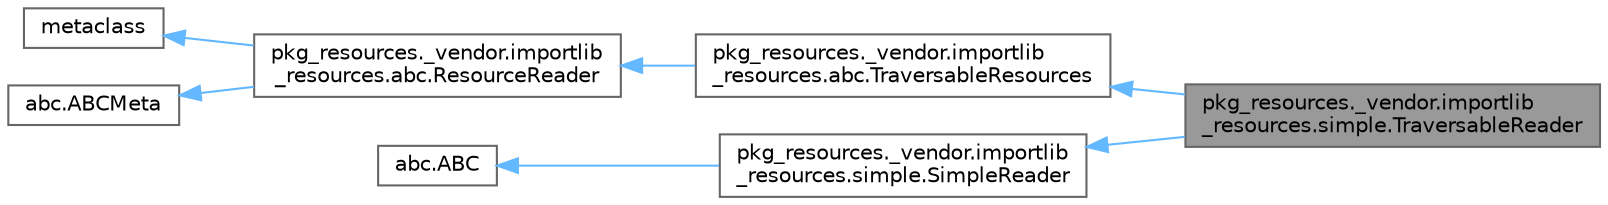 digraph "pkg_resources._vendor.importlib_resources.simple.TraversableReader"
{
 // LATEX_PDF_SIZE
  bgcolor="transparent";
  edge [fontname=Helvetica,fontsize=10,labelfontname=Helvetica,labelfontsize=10];
  node [fontname=Helvetica,fontsize=10,shape=box,height=0.2,width=0.4];
  rankdir="LR";
  Node1 [id="Node000001",label="pkg_resources._vendor.importlib\l_resources.simple.TraversableReader",height=0.2,width=0.4,color="gray40", fillcolor="grey60", style="filled", fontcolor="black",tooltip=" "];
  Node2 -> Node1 [id="edge1_Node000001_Node000002",dir="back",color="steelblue1",style="solid",tooltip=" "];
  Node2 [id="Node000002",label="pkg_resources._vendor.importlib\l_resources.abc.TraversableResources",height=0.2,width=0.4,color="gray40", fillcolor="white", style="filled",URL="$classpkg__resources_1_1__vendor_1_1importlib__resources_1_1abc_1_1_traversable_resources.html",tooltip=" "];
  Node3 -> Node2 [id="edge2_Node000002_Node000003",dir="back",color="steelblue1",style="solid",tooltip=" "];
  Node3 [id="Node000003",label="pkg_resources._vendor.importlib\l_resources.abc.ResourceReader",height=0.2,width=0.4,color="gray40", fillcolor="white", style="filled",URL="$classpkg__resources_1_1__vendor_1_1importlib__resources_1_1abc_1_1_resource_reader.html",tooltip=" "];
  Node4 -> Node3 [id="edge3_Node000003_Node000004",dir="back",color="steelblue1",style="solid",tooltip=" "];
  Node4 [id="Node000004",label="metaclass",height=0.2,width=0.4,color="gray40", fillcolor="white", style="filled",tooltip=" "];
  Node5 -> Node3 [id="edge4_Node000003_Node000005",dir="back",color="steelblue1",style="solid",tooltip=" "];
  Node5 [id="Node000005",label="abc.ABCMeta",height=0.2,width=0.4,color="gray40", fillcolor="white", style="filled",tooltip=" "];
  Node6 -> Node1 [id="edge5_Node000001_Node000006",dir="back",color="steelblue1",style="solid",tooltip=" "];
  Node6 [id="Node000006",label="pkg_resources._vendor.importlib\l_resources.simple.SimpleReader",height=0.2,width=0.4,color="gray40", fillcolor="white", style="filled",URL="$classpkg__resources_1_1__vendor_1_1importlib__resources_1_1simple_1_1_simple_reader.html",tooltip=" "];
  Node7 -> Node6 [id="edge6_Node000006_Node000007",dir="back",color="steelblue1",style="solid",tooltip=" "];
  Node7 [id="Node000007",label="abc.ABC",height=0.2,width=0.4,color="gray40", fillcolor="white", style="filled",tooltip=" "];
}
